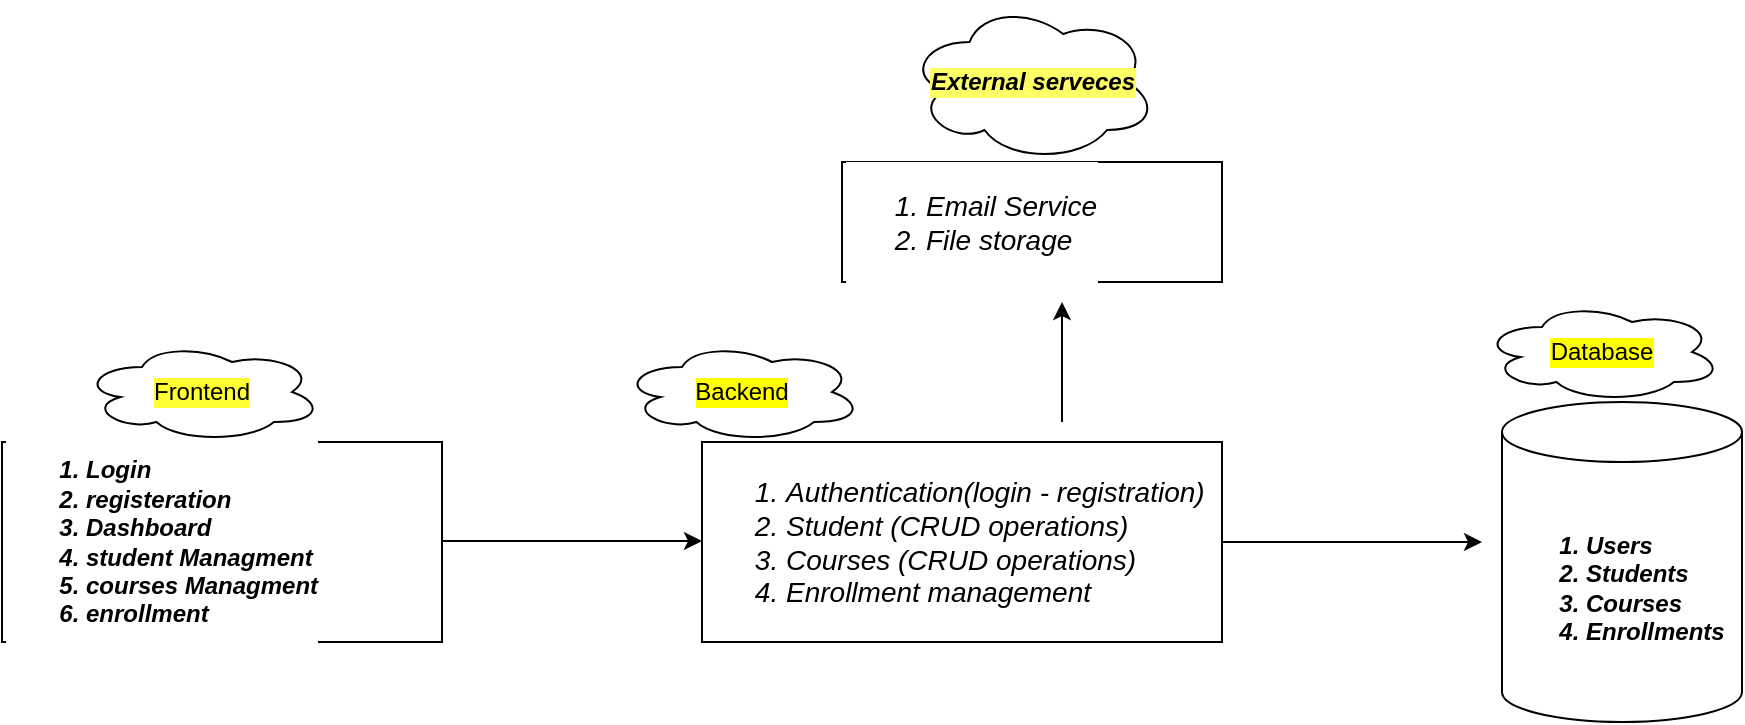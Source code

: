 <mxfile version="26.1.0">
  <diagram name="Page-1" id="5R6l3UPJwr3dUsnH3kuh">
    <mxGraphModel dx="1120" dy="1570" grid="1" gridSize="10" guides="1" tooltips="1" connect="1" arrows="1" fold="1" page="1" pageScale="1" pageWidth="850" pageHeight="1100" math="0" shadow="0">
      <root>
        <mxCell id="0" />
        <mxCell id="1" parent="0" />
        <mxCell id="akM3JkqCUZJ4oTW9noMn-13" value="" style="edgeStyle=orthogonalEdgeStyle;rounded=0;orthogonalLoop=1;jettySize=auto;html=1;" edge="1" parent="1" source="akM3JkqCUZJ4oTW9noMn-2" target="akM3JkqCUZJ4oTW9noMn-12">
          <mxGeometry relative="1" as="geometry" />
        </mxCell>
        <mxCell id="akM3JkqCUZJ4oTW9noMn-18" value="" style="edgeStyle=orthogonalEdgeStyle;rounded=0;orthogonalLoop=1;jettySize=auto;html=1;" edge="1" parent="1">
          <mxGeometry relative="1" as="geometry">
            <mxPoint x="220" y="239.5" as="sourcePoint" />
            <mxPoint x="350" y="239.5" as="targetPoint" />
          </mxGeometry>
        </mxCell>
        <mxCell id="akM3JkqCUZJ4oTW9noMn-2" value="&lt;div align=&quot;left&quot;&gt;&lt;ol&gt;&lt;li&gt;Login &lt;br&gt;&lt;/li&gt;&lt;li&gt;registeration&lt;/li&gt;&lt;li&gt;Dashboard&lt;/li&gt;&lt;li&gt;student Managment&lt;/li&gt;&lt;li&gt;courses Managment&lt;/li&gt;&lt;li&gt;enrollment&lt;/li&gt;&lt;/ol&gt;&lt;/div&gt;" style="rounded=0;whiteSpace=wrap;html=1;align=left;labelBackgroundColor=default;fontStyle=3" vertex="1" parent="1">
          <mxGeometry y="190" width="220" height="100" as="geometry" />
        </mxCell>
        <mxCell id="akM3JkqCUZJ4oTW9noMn-12" value="Frontend" style="ellipse;shape=cloud;whiteSpace=wrap;html=1;rounded=0;labelBackgroundColor=#FFFF33;" vertex="1" parent="1">
          <mxGeometry x="40" y="140" width="120" height="50" as="geometry" />
        </mxCell>
        <mxCell id="akM3JkqCUZJ4oTW9noMn-14" value="Backend" style="ellipse;shape=cloud;whiteSpace=wrap;html=1;rounded=0;labelBackgroundColor=light-dark(#ffff00, #ededed);" vertex="1" parent="1">
          <mxGeometry x="310" y="140" width="120" height="50" as="geometry" />
        </mxCell>
        <mxCell id="akM3JkqCUZJ4oTW9noMn-16" value="Database" style="ellipse;shape=cloud;whiteSpace=wrap;html=1;rounded=0;labelBackgroundColor=light-dark(#ffff00, #ededed);" vertex="1" parent="1">
          <mxGeometry x="740" y="120" width="120" height="50" as="geometry" />
        </mxCell>
        <mxCell id="akM3JkqCUZJ4oTW9noMn-31" style="edgeStyle=orthogonalEdgeStyle;rounded=0;orthogonalLoop=1;jettySize=auto;html=1;" edge="1" parent="1" source="akM3JkqCUZJ4oTW9noMn-17">
          <mxGeometry relative="1" as="geometry">
            <mxPoint x="740" y="240" as="targetPoint" />
          </mxGeometry>
        </mxCell>
        <mxCell id="akM3JkqCUZJ4oTW9noMn-17" value="&lt;ol&gt;&lt;li&gt;Authentication(login - registration)&lt;/li&gt;&lt;li&gt;Student (CRUD operations)&lt;/li&gt;&lt;li&gt;Courses (CRUD operations)&lt;/li&gt;&lt;li&gt;Enrollment management&lt;/li&gt;&lt;/ol&gt;" style="whiteSpace=wrap;html=1;align=left;rounded=0;labelBackgroundColor=default;fontSize=14;fontStyle=2" vertex="1" parent="1">
          <mxGeometry x="350" y="190" width="260" height="100" as="geometry" />
        </mxCell>
        <mxCell id="akM3JkqCUZJ4oTW9noMn-23" value="&lt;div align=&quot;left&quot;&gt;&lt;ol&gt;&lt;li&gt;Users&lt;/li&gt;&lt;li&gt;Students&lt;/li&gt;&lt;li&gt;Courses&lt;/li&gt;&lt;li&gt;Enrollments&lt;/li&gt;&lt;/ol&gt;&lt;/div&gt;" style="shape=cylinder3;whiteSpace=wrap;html=1;boundedLbl=1;backgroundOutline=1;size=15;fontStyle=3;align=left;" vertex="1" parent="1">
          <mxGeometry x="750" y="170" width="120" height="160" as="geometry" />
        </mxCell>
        <mxCell id="akM3JkqCUZJ4oTW9noMn-35" value="&lt;div align=&quot;left&quot;&gt;&lt;ol&gt;&lt;li&gt;Email Service&lt;/li&gt;&lt;li&gt;File storage&lt;/li&gt;&lt;/ol&gt;&lt;/div&gt;" style="whiteSpace=wrap;html=1;fontSize=14;align=left;rounded=0;labelBackgroundColor=default;fontStyle=2;" vertex="1" parent="1">
          <mxGeometry x="420" y="50" width="190" height="60" as="geometry" />
        </mxCell>
        <mxCell id="akM3JkqCUZJ4oTW9noMn-37" value="External serveces" style="ellipse;shape=cloud;whiteSpace=wrap;html=1;strokeColor=default;align=center;verticalAlign=middle;fontFamily=Helvetica;fontSize=12;fontColor=default;fontStyle=3;fillColor=default;labelBackgroundColor=#FFFF66;" vertex="1" parent="1">
          <mxGeometry x="452.5" y="-30" width="125" height="80" as="geometry" />
        </mxCell>
        <mxCell id="akM3JkqCUZJ4oTW9noMn-39" value="" style="endArrow=classic;html=1;rounded=0;fontFamily=Helvetica;fontSize=12;fontColor=default;fontStyle=3;" edge="1" parent="1">
          <mxGeometry width="50" height="50" relative="1" as="geometry">
            <mxPoint x="530" y="180" as="sourcePoint" />
            <mxPoint x="530" y="120" as="targetPoint" />
          </mxGeometry>
        </mxCell>
      </root>
    </mxGraphModel>
  </diagram>
</mxfile>
